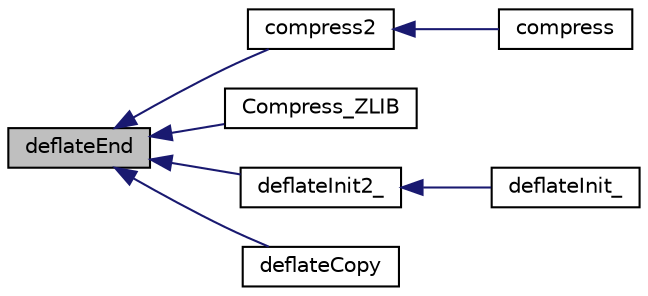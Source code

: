 digraph G
{
  edge [fontname="Helvetica",fontsize="10",labelfontname="Helvetica",labelfontsize="10"];
  node [fontname="Helvetica",fontsize="10",shape=record];
  rankdir="LR";
  Node1 [label="deflateEnd",height=0.2,width=0.4,color="black", fillcolor="grey75", style="filled" fontcolor="black"];
  Node1 -> Node2 [dir="back",color="midnightblue",fontsize="10",style="solid",fontname="Helvetica"];
  Node2 [label="compress2",height=0.2,width=0.4,color="black", fillcolor="white", style="filled",URL="$zlib_2compress_8c.html#aede7e438c033a969a1a40ba6b44f91f9"];
  Node2 -> Node3 [dir="back",color="midnightblue",fontsize="10",style="solid",fontname="Helvetica"];
  Node3 [label="compress",height=0.2,width=0.4,color="black", fillcolor="white", style="filled",URL="$zlib_2compress_8c.html#aef315743418d760a360e1be293d27cd1"];
  Node1 -> Node4 [dir="back",color="midnightblue",fontsize="10",style="solid",fontname="Helvetica"];
  Node4 [label="Compress_ZLIB",height=0.2,width=0.4,color="black", fillcolor="white", style="filled",URL="$_s_compression_8cpp.html#a76b9015cfca14abf02066adb598e39d0"];
  Node1 -> Node5 [dir="back",color="midnightblue",fontsize="10",style="solid",fontname="Helvetica"];
  Node5 [label="deflateInit2_",height=0.2,width=0.4,color="black", fillcolor="white", style="filled",URL="$deflate_8c.html#ae501d2862c68d17b909d6f1c9264815c"];
  Node5 -> Node6 [dir="back",color="midnightblue",fontsize="10",style="solid",fontname="Helvetica"];
  Node6 [label="deflateInit_",height=0.2,width=0.4,color="black", fillcolor="white", style="filled",URL="$deflate_8c.html#a0e6601591faa9573f27340153b0f3296"];
  Node1 -> Node7 [dir="back",color="midnightblue",fontsize="10",style="solid",fontname="Helvetica"];
  Node7 [label="deflateCopy",height=0.2,width=0.4,color="black", fillcolor="white", style="filled",URL="$deflate_8c.html#a496430688ab9f4179689c883a6776b02"];
}
